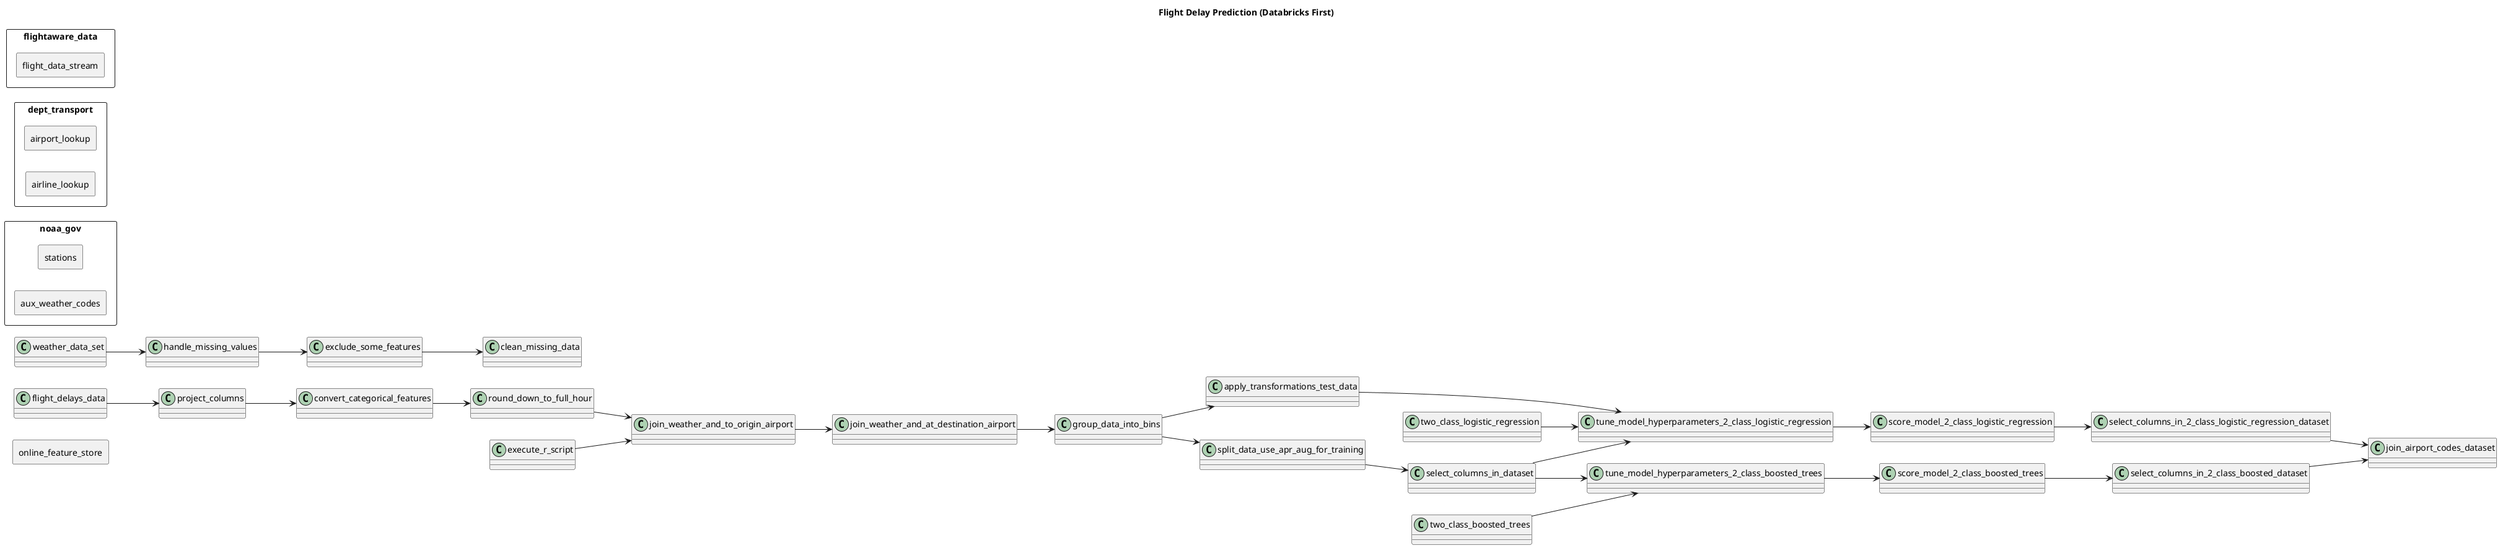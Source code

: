 @startuml
allowmixing
left to right direction
title Flight Delay Prediction (Databricks First)

rectangle noaa_gov {
    rectangle stations
    rectangle aux_weather_codes
}

rectangle dept_transport {
    rectangle airport_lookup
    rectangle airline_lookup
}

rectangle flightaware_data {
    rectangle flight_data_stream
}

rectangle online_feature_store


'flight_data_noaa -down-> weather_data_noaa
flight_delays_data --> project_columns
project_columns --> convert_categorical_features
convert_categorical_features --> round_down_to_full_hour
round_down_to_full_hour --> join_weather_and_to_origin_airport
weather_data_set --> handle_missing_values
handle_missing_values --> exclude_some_features
exclude_some_features --> clean_missing_data
execute_r_script --> join_weather_and_to_origin_airport
join_weather_and_to_origin_airport --> join_weather_and_at_destination_airport
join_weather_and_at_destination_airport --> group_data_into_bins
group_data_into_bins --> split_data_use_apr_aug_for_training
group_data_into_bins --> apply_transformations_test_data
split_data_use_apr_aug_for_training --> select_columns_in_dataset
two_class_logistic_regression --> tune_model_hyperparameters_2_class_logistic_regression
apply_transformations_test_data --> tune_model_hyperparameters_2_class_logistic_regression
select_columns_in_dataset --> tune_model_hyperparameters_2_class_logistic_regression
select_columns_in_dataset --> tune_model_hyperparameters_2_class_boosted_trees
two_class_boosted_trees --> tune_model_hyperparameters_2_class_boosted_trees
tune_model_hyperparameters_2_class_boosted_trees --> score_model_2_class_boosted_trees
tune_model_hyperparameters_2_class_logistic_regression --> score_model_2_class_logistic_regression

score_model_2_class_boosted_trees --> select_columns_in_2_class_boosted_dataset
score_model_2_class_logistic_regression --> select_columns_in_2_class_logistic_regression_dataset
select_columns_in_2_class_boosted_dataset --> join_airport_codes_dataset
select_columns_in_2_class_logistic_regression_dataset --> join_airport_codes_dataset

@enduml